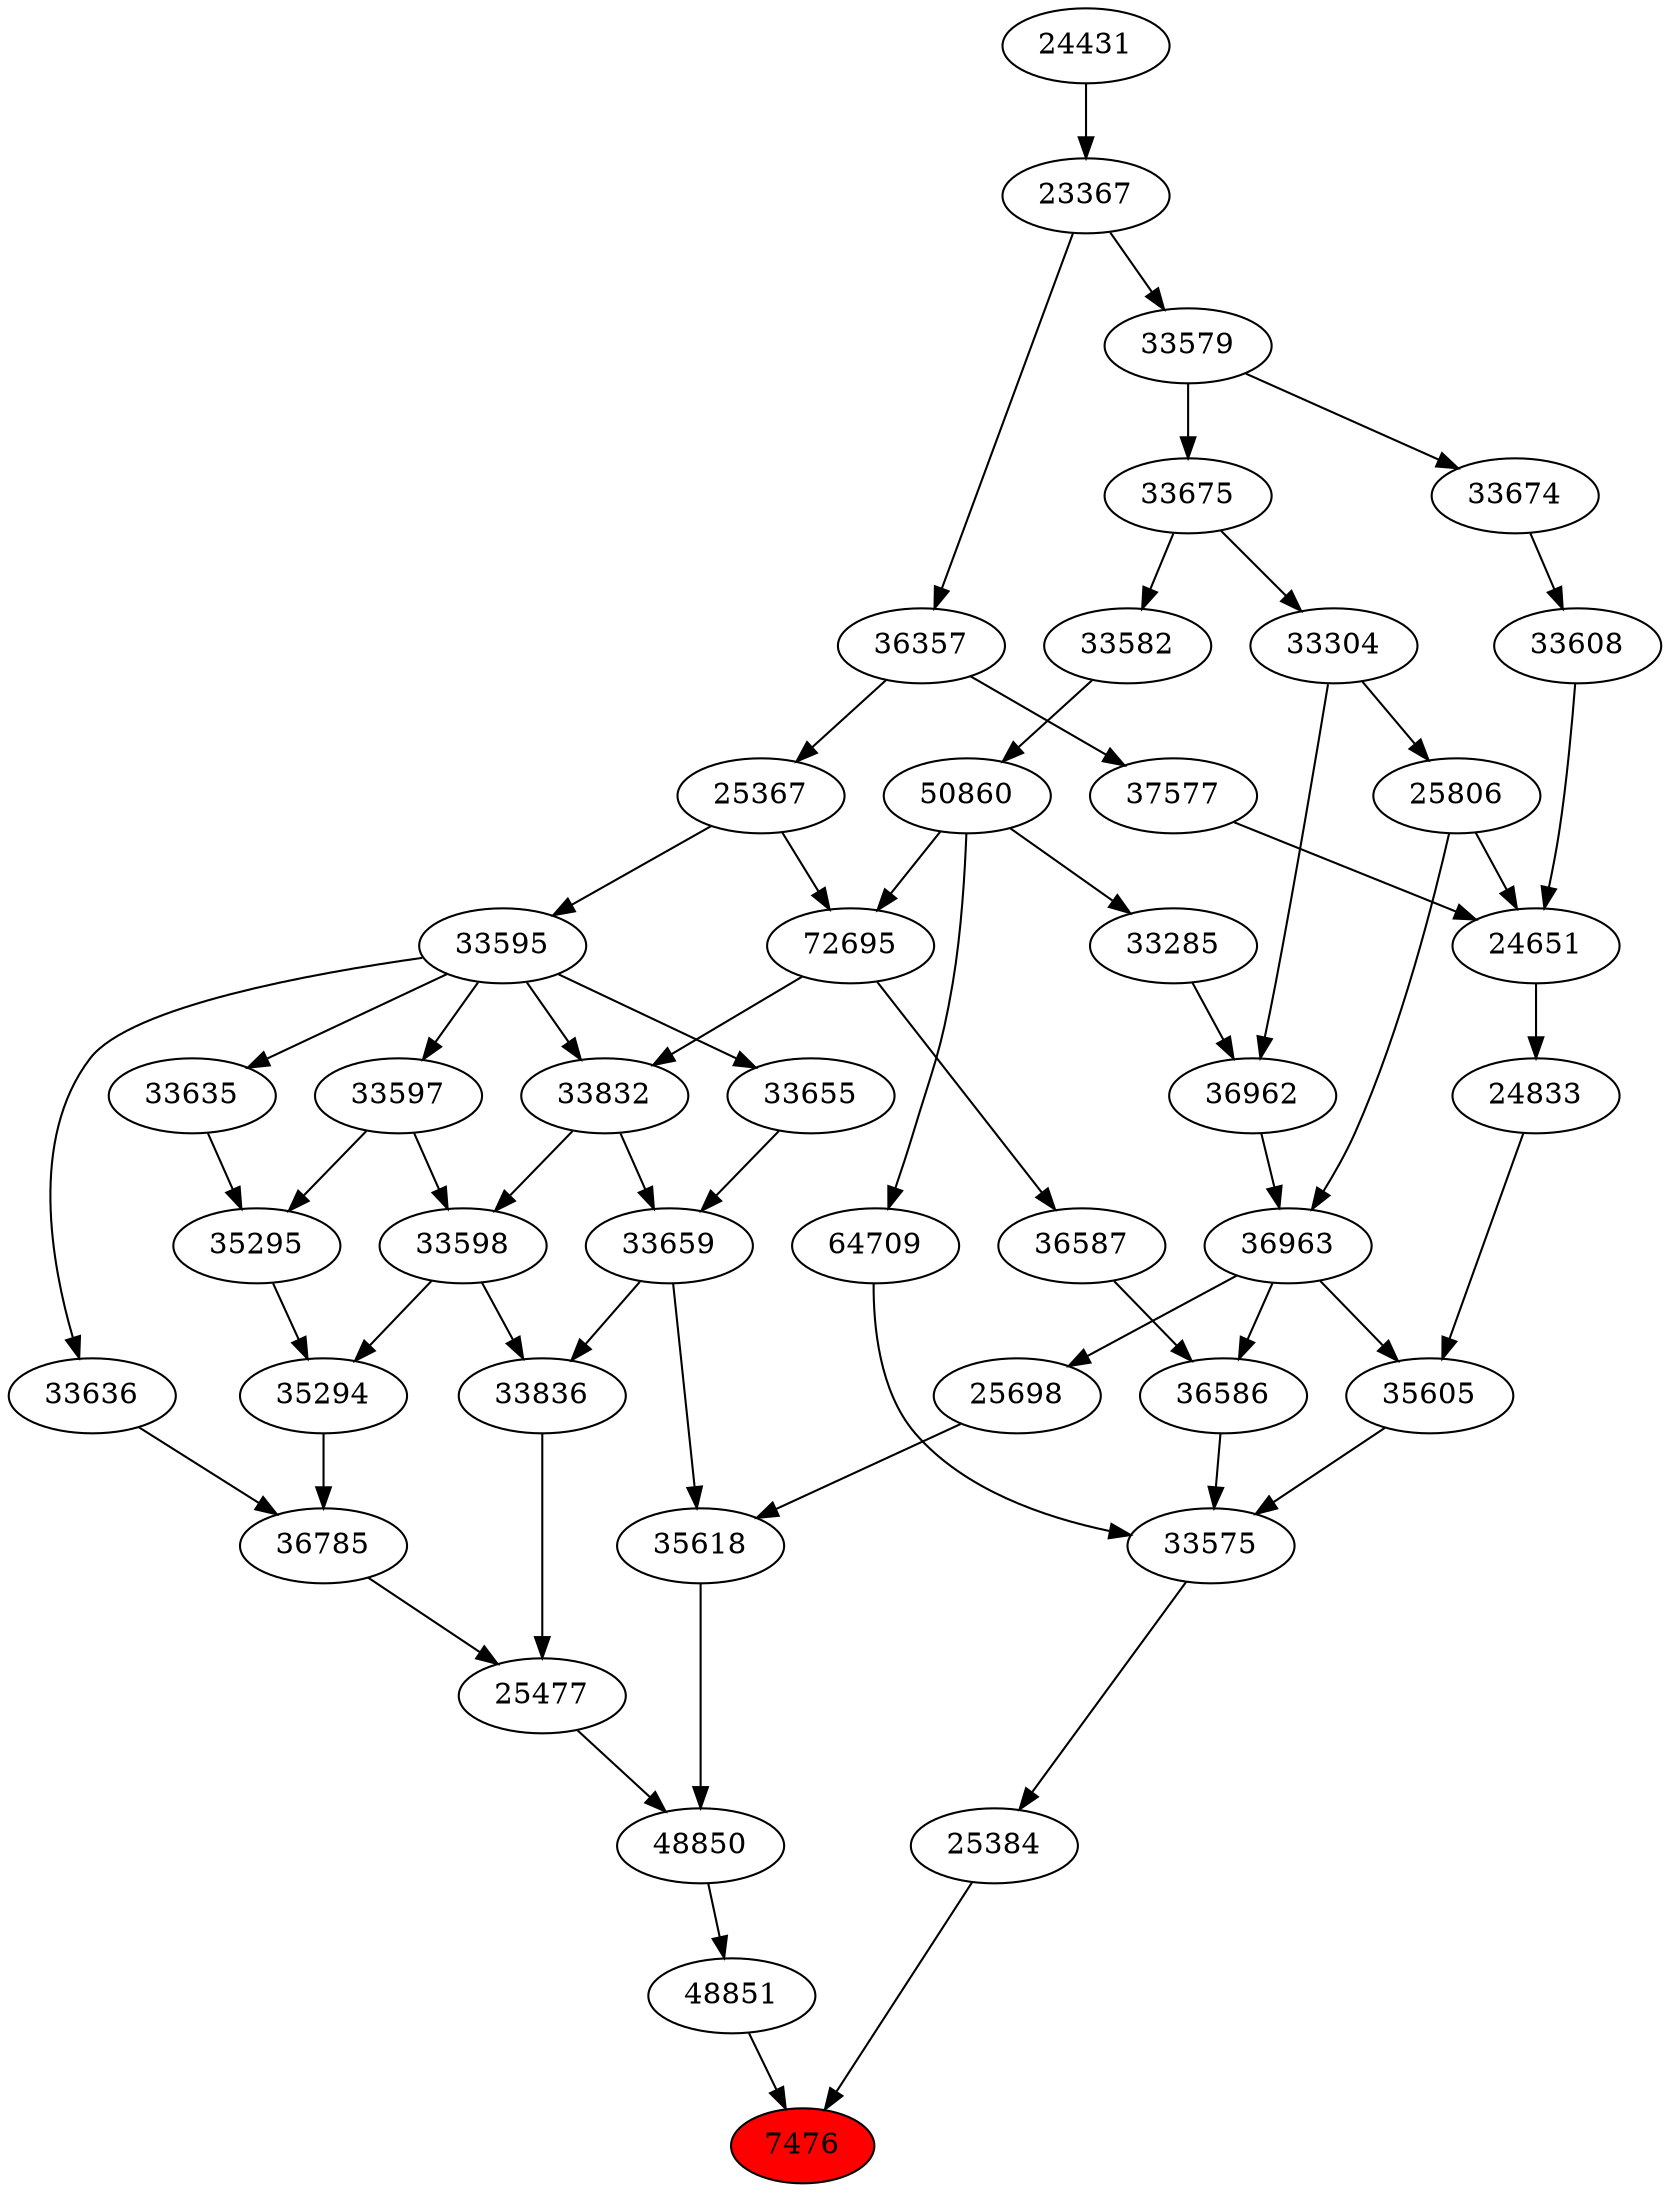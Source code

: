 strict digraph{ 
7476 [label="7476" fillcolor=red style=filled]
25384 -> 7476
48851 -> 7476
25384 [label="25384"]
33575 -> 25384
48851 [label="48851"]
48850 -> 48851
33575 [label="33575"]
36586 -> 33575
35605 -> 33575
64709 -> 33575
48850 [label="48850"]
25477 -> 48850
35618 -> 48850
36586 [label="36586"]
36587 -> 36586
36963 -> 36586
35605 [label="35605"]
24833 -> 35605
36963 -> 35605
64709 [label="64709"]
50860 -> 64709
25477 [label="25477"]
36785 -> 25477
33836 -> 25477
35618 [label="35618"]
25698 -> 35618
33659 -> 35618
36587 [label="36587"]
72695 -> 36587
36963 [label="36963"]
36962 -> 36963
25806 -> 36963
24833 [label="24833"]
24651 -> 24833
50860 [label="50860"]
33582 -> 50860
36785 [label="36785"]
35294 -> 36785
33636 -> 36785
33836 [label="33836"]
33659 -> 33836
33598 -> 33836
25698 [label="25698"]
36963 -> 25698
33659 [label="33659"]
33655 -> 33659
33832 -> 33659
72695 [label="72695"]
50860 -> 72695
25367 -> 72695
36962 [label="36962"]
33285 -> 36962
33304 -> 36962
25806 [label="25806"]
33304 -> 25806
24651 [label="24651"]
25806 -> 24651
33608 -> 24651
37577 -> 24651
33582 [label="33582"]
33675 -> 33582
35294 [label="35294"]
33598 -> 35294
35295 -> 35294
33636 [label="33636"]
33595 -> 33636
33598 [label="33598"]
33597 -> 33598
33832 -> 33598
33655 [label="33655"]
33595 -> 33655
33832 [label="33832"]
72695 -> 33832
33595 -> 33832
25367 [label="25367"]
36357 -> 25367
33285 [label="33285"]
50860 -> 33285
33304 [label="33304"]
33675 -> 33304
33608 [label="33608"]
33674 -> 33608
37577 [label="37577"]
36357 -> 37577
33675 [label="33675"]
33579 -> 33675
35295 [label="35295"]
33635 -> 35295
33597 -> 35295
33595 [label="33595"]
25367 -> 33595
33597 [label="33597"]
33595 -> 33597
36357 [label="36357"]
23367 -> 36357
33674 [label="33674"]
33579 -> 33674
33579 [label="33579"]
23367 -> 33579
33635 [label="33635"]
33595 -> 33635
23367 [label="23367"]
24431 -> 23367
24431 [label="24431"]
}